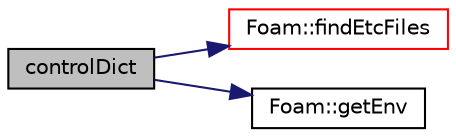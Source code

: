 digraph "controlDict"
{
  bgcolor="transparent";
  edge [fontname="Helvetica",fontsize="10",labelfontname="Helvetica",labelfontsize="10"];
  node [fontname="Helvetica",fontsize="10",shape=record];
  rankdir="LR";
  Node1 [label="controlDict",height=0.2,width=0.4,color="black", fillcolor="grey75", style="filled" fontcolor="black"];
  Node1 -> Node2 [color="midnightblue",fontsize="10",style="solid",fontname="Helvetica"];
  Node2 [label="Foam::findEtcFiles",height=0.2,width=0.4,color="red",URL="$namespaceFoam.html#ae60576cceefb954565b82ee2a2b64566",tooltip="Search for files from user/group/other etc locations. "];
  Node1 -> Node3 [color="midnightblue",fontsize="10",style="solid",fontname="Helvetica"];
  Node3 [label="Foam::getEnv",height=0.2,width=0.4,color="black",URL="$namespaceFoam.html#a0a0d786a0c45c9a20ec782670b7b3013",tooltip="Get environment value for given envName. "];
}
